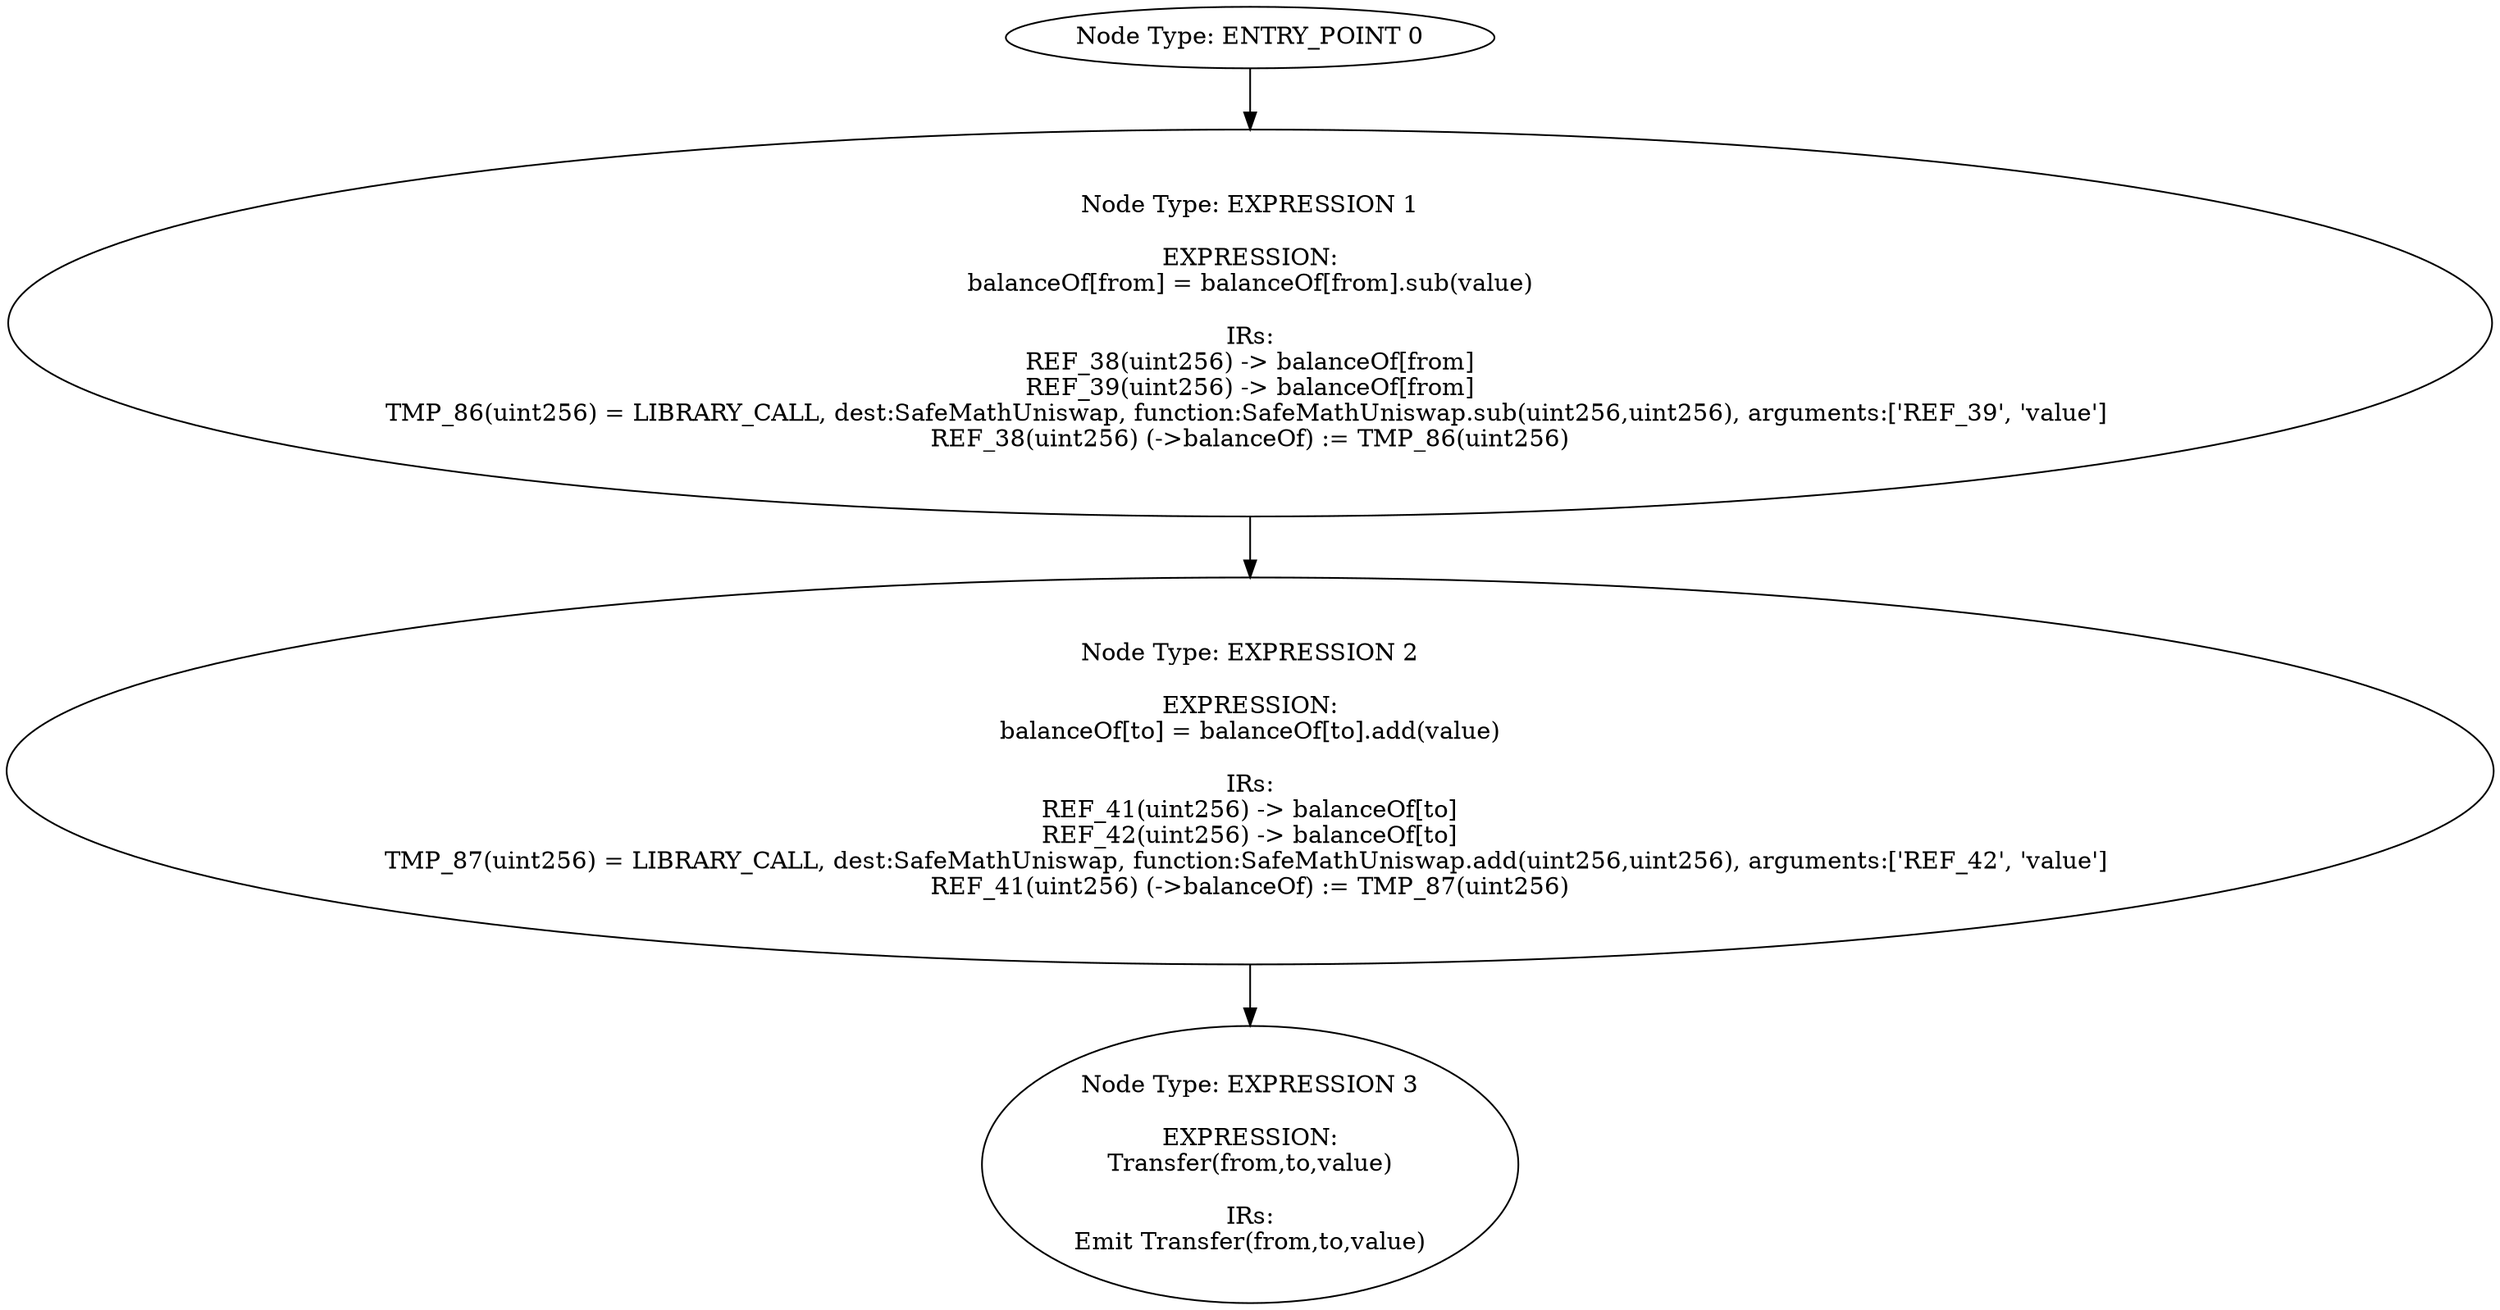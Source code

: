 digraph{
0[label="Node Type: ENTRY_POINT 0
"];
0->1;
1[label="Node Type: EXPRESSION 1

EXPRESSION:
balanceOf[from] = balanceOf[from].sub(value)

IRs:
REF_38(uint256) -> balanceOf[from]
REF_39(uint256) -> balanceOf[from]
TMP_86(uint256) = LIBRARY_CALL, dest:SafeMathUniswap, function:SafeMathUniswap.sub(uint256,uint256), arguments:['REF_39', 'value'] 
REF_38(uint256) (->balanceOf) := TMP_86(uint256)"];
1->2;
2[label="Node Type: EXPRESSION 2

EXPRESSION:
balanceOf[to] = balanceOf[to].add(value)

IRs:
REF_41(uint256) -> balanceOf[to]
REF_42(uint256) -> balanceOf[to]
TMP_87(uint256) = LIBRARY_CALL, dest:SafeMathUniswap, function:SafeMathUniswap.add(uint256,uint256), arguments:['REF_42', 'value'] 
REF_41(uint256) (->balanceOf) := TMP_87(uint256)"];
2->3;
3[label="Node Type: EXPRESSION 3

EXPRESSION:
Transfer(from,to,value)

IRs:
Emit Transfer(from,to,value)"];
}
